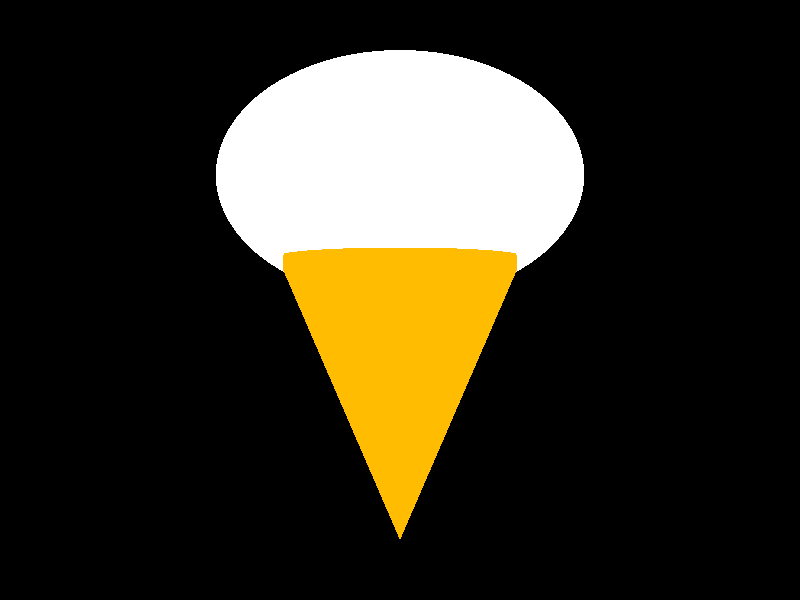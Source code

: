 #include "shapes.inc"
#include "colors.inc"
#include "finish.inc"

camera { location <0, 0, -5> look_at <0, 0, 0> }
light_source { <2, 2, -5> color White }

sphere { < 0, 1, 0>, 1 pigment { White } finish { Shiny } scale <1.5, 1, 1> }
cone { <0, 0.35, 0>, 1, <0, -2, 0>, 0 pigment { Orange } }
